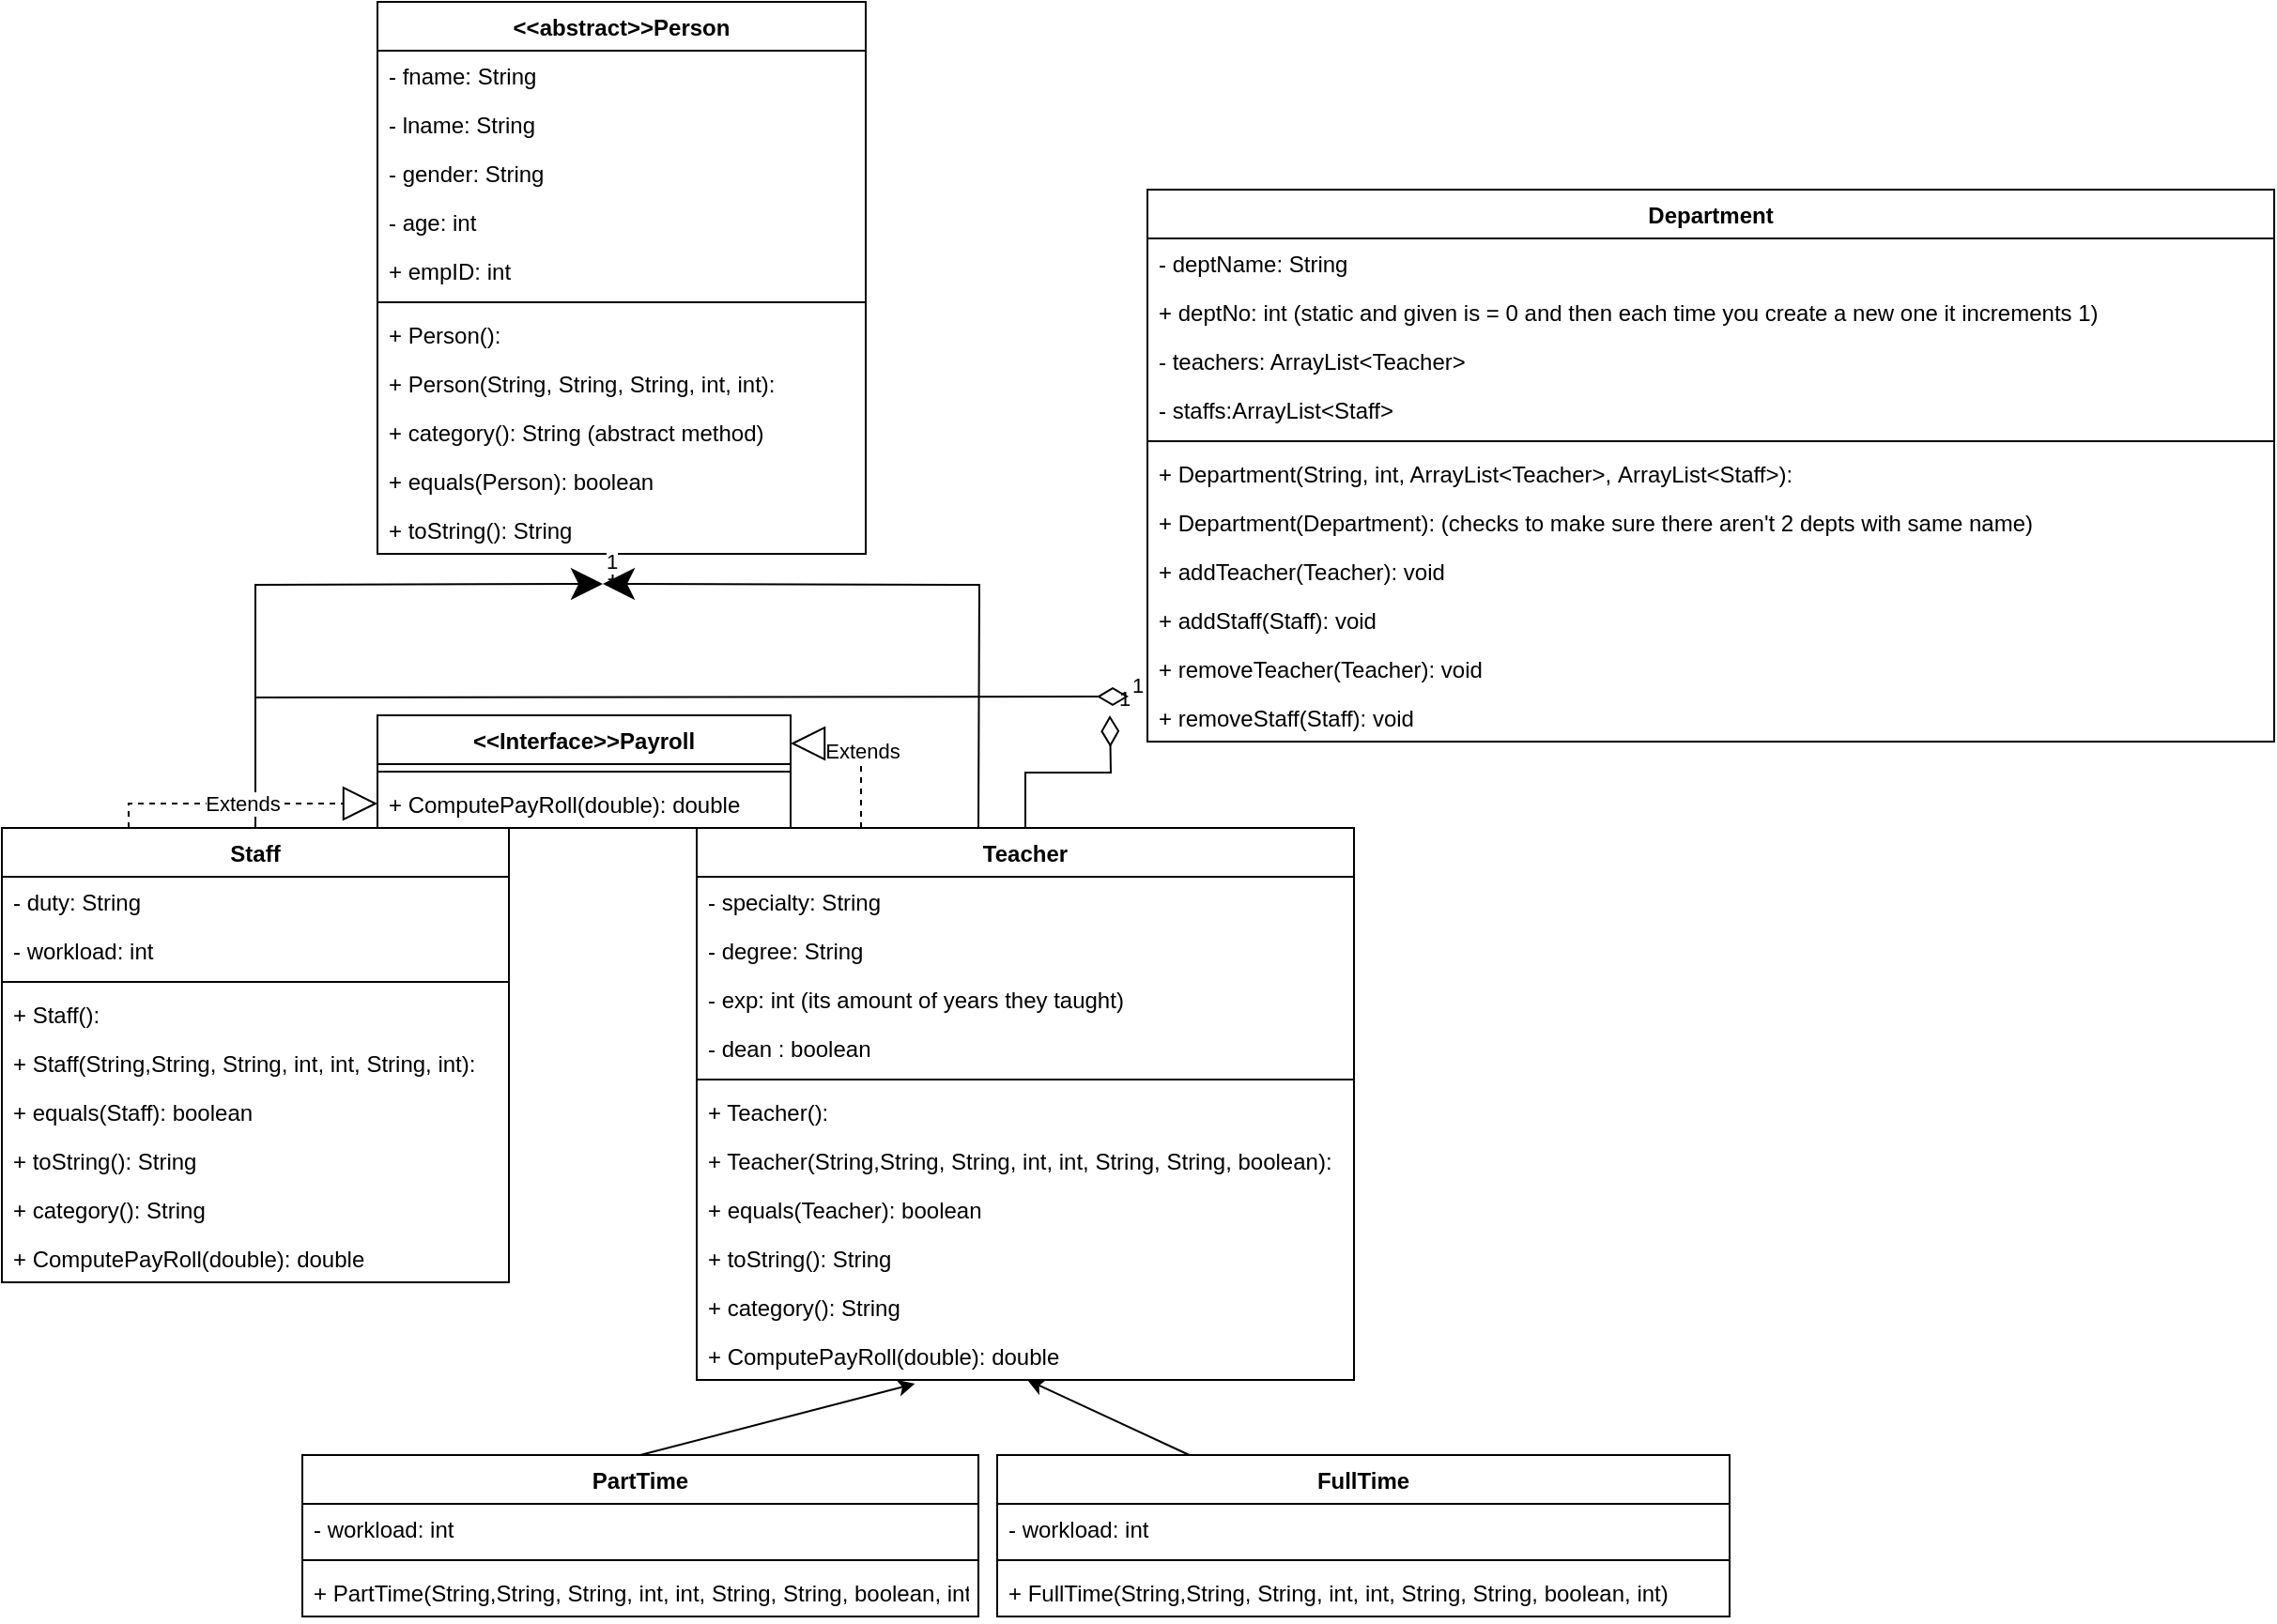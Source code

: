 <mxfile version="17.4.6" type="device"><diagram id="VxgWWcOgroWq-WylA3T-" name="Page-1"><mxGraphModel dx="1617" dy="885" grid="1" gridSize="10" guides="1" tooltips="1" connect="1" arrows="1" fold="1" page="1" pageScale="1" pageWidth="850" pageHeight="1100" math="0" shadow="0"><root><mxCell id="0"/><mxCell id="1" parent="0"/><mxCell id="XyqSoM_x_9QZpTxuaLXJ-1" value="Department" style="swimlane;fontStyle=1;align=center;verticalAlign=top;childLayout=stackLayout;horizontal=1;startSize=26;horizontalStack=0;resizeParent=1;resizeParentMax=0;resizeLast=0;collapsible=1;marginBottom=0;" parent="1" vertex="1"><mxGeometry x="760" y="460" width="600" height="294" as="geometry"/></mxCell><mxCell id="XyqSoM_x_9QZpTxuaLXJ-2" value="- deptName: String" style="text;strokeColor=none;fillColor=none;align=left;verticalAlign=top;spacingLeft=4;spacingRight=4;overflow=hidden;rotatable=0;points=[[0,0.5],[1,0.5]];portConstraint=eastwest;" parent="XyqSoM_x_9QZpTxuaLXJ-1" vertex="1"><mxGeometry y="26" width="600" height="26" as="geometry"/></mxCell><mxCell id="BYRZMQIGMq-iojsll17f-41" value="+ deptNo: int (static and given is = 0 and then each time you create a new one it increments 1)" style="text;strokeColor=none;fillColor=none;align=left;verticalAlign=top;spacingLeft=4;spacingRight=4;overflow=hidden;rotatable=0;points=[[0,0.5],[1,0.5]];portConstraint=eastwest;" parent="XyqSoM_x_9QZpTxuaLXJ-1" vertex="1"><mxGeometry y="52" width="600" height="26" as="geometry"/></mxCell><mxCell id="BYRZMQIGMq-iojsll17f-40" value="- teachers: ArrayList&lt;Teacher&gt;" style="text;strokeColor=none;fillColor=none;align=left;verticalAlign=top;spacingLeft=4;spacingRight=4;overflow=hidden;rotatable=0;points=[[0,0.5],[1,0.5]];portConstraint=eastwest;" parent="XyqSoM_x_9QZpTxuaLXJ-1" vertex="1"><mxGeometry y="78" width="600" height="26" as="geometry"/></mxCell><mxCell id="XyqSoM_x_9QZpTxuaLXJ-25" value="- staffs:ArrayList&lt;Staff&gt;" style="text;strokeColor=none;fillColor=none;align=left;verticalAlign=top;spacingLeft=4;spacingRight=4;overflow=hidden;rotatable=0;points=[[0,0.5],[1,0.5]];portConstraint=eastwest;" parent="XyqSoM_x_9QZpTxuaLXJ-1" vertex="1"><mxGeometry y="104" width="600" height="26" as="geometry"/></mxCell><mxCell id="XyqSoM_x_9QZpTxuaLXJ-3" value="" style="line;strokeWidth=1;fillColor=none;align=left;verticalAlign=middle;spacingTop=-1;spacingLeft=3;spacingRight=3;rotatable=0;labelPosition=right;points=[];portConstraint=eastwest;" parent="XyqSoM_x_9QZpTxuaLXJ-1" vertex="1"><mxGeometry y="130" width="600" height="8" as="geometry"/></mxCell><mxCell id="XyqSoM_x_9QZpTxuaLXJ-4" value="+ Department(String, int, ArrayList&lt;Teacher&gt;, ArrayList&lt;Staff&gt;):" style="text;strokeColor=none;fillColor=none;align=left;verticalAlign=top;spacingLeft=4;spacingRight=4;overflow=hidden;rotatable=0;points=[[0,0.5],[1,0.5]];portConstraint=eastwest;" parent="XyqSoM_x_9QZpTxuaLXJ-1" vertex="1"><mxGeometry y="138" width="600" height="26" as="geometry"/></mxCell><mxCell id="BYRZMQIGMq-iojsll17f-68" value="+ Department(Department): (checks to make sure there aren't 2 depts with same name) " style="text;strokeColor=none;fillColor=none;align=left;verticalAlign=top;spacingLeft=4;spacingRight=4;overflow=hidden;rotatable=0;points=[[0,0.5],[1,0.5]];portConstraint=eastwest;" parent="XyqSoM_x_9QZpTxuaLXJ-1" vertex="1"><mxGeometry y="164" width="600" height="26" as="geometry"/></mxCell><mxCell id="BYRZMQIGMq-iojsll17f-42" value="+ addTeacher(Teacher): void" style="text;strokeColor=none;fillColor=none;align=left;verticalAlign=top;spacingLeft=4;spacingRight=4;overflow=hidden;rotatable=0;points=[[0,0.5],[1,0.5]];portConstraint=eastwest;" parent="XyqSoM_x_9QZpTxuaLXJ-1" vertex="1"><mxGeometry y="190" width="600" height="26" as="geometry"/></mxCell><mxCell id="BYRZMQIGMq-iojsll17f-51" value="+ addStaff(Staff): void" style="text;strokeColor=none;fillColor=none;align=left;verticalAlign=top;spacingLeft=4;spacingRight=4;overflow=hidden;rotatable=0;points=[[0,0.5],[1,0.5]];portConstraint=eastwest;" parent="XyqSoM_x_9QZpTxuaLXJ-1" vertex="1"><mxGeometry y="216" width="600" height="26" as="geometry"/></mxCell><mxCell id="BYRZMQIGMq-iojsll17f-54" value="+ removeTeacher(Teacher): void" style="text;strokeColor=none;fillColor=none;align=left;verticalAlign=top;spacingLeft=4;spacingRight=4;overflow=hidden;rotatable=0;points=[[0,0.5],[1,0.5]];portConstraint=eastwest;" parent="XyqSoM_x_9QZpTxuaLXJ-1" vertex="1"><mxGeometry y="242" width="600" height="26" as="geometry"/></mxCell><mxCell id="BYRZMQIGMq-iojsll17f-52" value="+ removeStaff(Staff): void" style="text;strokeColor=none;fillColor=none;align=left;verticalAlign=top;spacingLeft=4;spacingRight=4;overflow=hidden;rotatable=0;points=[[0,0.5],[1,0.5]];portConstraint=eastwest;" parent="XyqSoM_x_9QZpTxuaLXJ-1" vertex="1"><mxGeometry y="268" width="600" height="26" as="geometry"/></mxCell><mxCell id="XyqSoM_x_9QZpTxuaLXJ-5" value="Teacher" style="swimlane;fontStyle=1;align=center;verticalAlign=top;childLayout=stackLayout;horizontal=1;startSize=26;horizontalStack=0;resizeParent=1;resizeParentMax=0;resizeLast=0;collapsible=1;marginBottom=0;" parent="1" vertex="1"><mxGeometry x="520" y="800" width="350" height="294" as="geometry"/></mxCell><mxCell id="XyqSoM_x_9QZpTxuaLXJ-6" value="- specialty: String&#10;" style="text;strokeColor=none;fillColor=none;align=left;verticalAlign=top;spacingLeft=4;spacingRight=4;overflow=hidden;rotatable=0;points=[[0,0.5],[1,0.5]];portConstraint=eastwest;" parent="XyqSoM_x_9QZpTxuaLXJ-5" vertex="1"><mxGeometry y="26" width="350" height="26" as="geometry"/></mxCell><mxCell id="XyqSoM_x_9QZpTxuaLXJ-26" value="- degree: String" style="text;strokeColor=none;fillColor=none;align=left;verticalAlign=top;spacingLeft=4;spacingRight=4;overflow=hidden;rotatable=0;points=[[0,0.5],[1,0.5]];portConstraint=eastwest;" parent="XyqSoM_x_9QZpTxuaLXJ-5" vertex="1"><mxGeometry y="52" width="350" height="26" as="geometry"/></mxCell><mxCell id="XyqSoM_x_9QZpTxuaLXJ-27" value="- exp: int (its amount of years they taught)" style="text;strokeColor=none;fillColor=none;align=left;verticalAlign=top;spacingLeft=4;spacingRight=4;overflow=hidden;rotatable=0;points=[[0,0.5],[1,0.5]];portConstraint=eastwest;" parent="XyqSoM_x_9QZpTxuaLXJ-5" vertex="1"><mxGeometry y="78" width="350" height="26" as="geometry"/></mxCell><mxCell id="nDFPu5RFVlAjqPUgpZbT-2" value="- dean : boolean" style="text;strokeColor=none;fillColor=none;align=left;verticalAlign=top;spacingLeft=4;spacingRight=4;overflow=hidden;rotatable=0;points=[[0,0.5],[1,0.5]];portConstraint=eastwest;" parent="XyqSoM_x_9QZpTxuaLXJ-5" vertex="1"><mxGeometry y="104" width="350" height="26" as="geometry"/></mxCell><mxCell id="XyqSoM_x_9QZpTxuaLXJ-7" value="" style="line;strokeWidth=1;fillColor=none;align=left;verticalAlign=middle;spacingTop=-1;spacingLeft=3;spacingRight=3;rotatable=0;labelPosition=right;points=[];portConstraint=eastwest;" parent="XyqSoM_x_9QZpTxuaLXJ-5" vertex="1"><mxGeometry y="130" width="350" height="8" as="geometry"/></mxCell><mxCell id="GQniGZ3pMQ1jmfaKyqM4-7" value="+ Teacher():" style="text;strokeColor=none;fillColor=none;align=left;verticalAlign=top;spacingLeft=4;spacingRight=4;overflow=hidden;rotatable=0;points=[[0,0.5],[1,0.5]];portConstraint=eastwest;" parent="XyqSoM_x_9QZpTxuaLXJ-5" vertex="1"><mxGeometry y="138" width="350" height="26" as="geometry"/></mxCell><mxCell id="BYRZMQIGMq-iojsll17f-20" value="+ Teacher(String,String, String, int, int, String, String, boolean):" style="text;strokeColor=none;fillColor=none;align=left;verticalAlign=top;spacingLeft=4;spacingRight=4;overflow=hidden;rotatable=0;points=[[0,0.5],[1,0.5]];portConstraint=eastwest;" parent="XyqSoM_x_9QZpTxuaLXJ-5" vertex="1"><mxGeometry y="164" width="350" height="26" as="geometry"/></mxCell><mxCell id="GQniGZ3pMQ1jmfaKyqM4-4" value="+ equals(Teacher): boolean" style="text;strokeColor=none;fillColor=none;align=left;verticalAlign=top;spacingLeft=4;spacingRight=4;overflow=hidden;rotatable=0;points=[[0,0.5],[1,0.5]];portConstraint=eastwest;" parent="XyqSoM_x_9QZpTxuaLXJ-5" vertex="1"><mxGeometry y="190" width="350" height="26" as="geometry"/></mxCell><mxCell id="GQniGZ3pMQ1jmfaKyqM4-3" value="+ toString(): String" style="text;strokeColor=none;fillColor=none;align=left;verticalAlign=top;spacingLeft=4;spacingRight=4;overflow=hidden;rotatable=0;points=[[0,0.5],[1,0.5]];portConstraint=eastwest;" parent="XyqSoM_x_9QZpTxuaLXJ-5" vertex="1"><mxGeometry y="216" width="350" height="26" as="geometry"/></mxCell><mxCell id="GQniGZ3pMQ1jmfaKyqM4-5" value="+ category(): String" style="text;strokeColor=none;fillColor=none;align=left;verticalAlign=top;spacingLeft=4;spacingRight=4;overflow=hidden;rotatable=0;points=[[0,0.5],[1,0.5]];portConstraint=eastwest;" parent="XyqSoM_x_9QZpTxuaLXJ-5" vertex="1"><mxGeometry y="242" width="350" height="26" as="geometry"/></mxCell><mxCell id="XyqSoM_x_9QZpTxuaLXJ-8" value="+ ComputePayRoll(double): double" style="text;strokeColor=none;fillColor=none;align=left;verticalAlign=top;spacingLeft=4;spacingRight=4;overflow=hidden;rotatable=0;points=[[0,0.5],[1,0.5]];portConstraint=eastwest;" parent="XyqSoM_x_9QZpTxuaLXJ-5" vertex="1"><mxGeometry y="268" width="350" height="26" as="geometry"/></mxCell><mxCell id="XyqSoM_x_9QZpTxuaLXJ-13" value="&lt;&lt;abstract&gt;&gt;Person" style="swimlane;fontStyle=1;align=center;verticalAlign=top;childLayout=stackLayout;horizontal=1;startSize=26;horizontalStack=0;resizeParent=1;resizeParentMax=0;resizeLast=0;collapsible=1;marginBottom=0;" parent="1" vertex="1"><mxGeometry x="350" y="360" width="260" height="294" as="geometry"/></mxCell><mxCell id="XyqSoM_x_9QZpTxuaLXJ-40" value="- fname: String" style="text;strokeColor=none;fillColor=none;align=left;verticalAlign=top;spacingLeft=4;spacingRight=4;overflow=hidden;rotatable=0;points=[[0,0.5],[1,0.5]];portConstraint=eastwest;" parent="XyqSoM_x_9QZpTxuaLXJ-13" vertex="1"><mxGeometry y="26" width="260" height="26" as="geometry"/></mxCell><mxCell id="XyqSoM_x_9QZpTxuaLXJ-38" value="- lname: String" style="text;strokeColor=none;fillColor=none;align=left;verticalAlign=top;spacingLeft=4;spacingRight=4;overflow=hidden;rotatable=0;points=[[0,0.5],[1,0.5]];portConstraint=eastwest;" parent="XyqSoM_x_9QZpTxuaLXJ-13" vertex="1"><mxGeometry y="52" width="260" height="26" as="geometry"/></mxCell><mxCell id="XyqSoM_x_9QZpTxuaLXJ-39" value="- gender: String" style="text;strokeColor=none;fillColor=none;align=left;verticalAlign=top;spacingLeft=4;spacingRight=4;overflow=hidden;rotatable=0;points=[[0,0.5],[1,0.5]];portConstraint=eastwest;" parent="XyqSoM_x_9QZpTxuaLXJ-13" vertex="1"><mxGeometry y="78" width="260" height="26" as="geometry"/></mxCell><mxCell id="XyqSoM_x_9QZpTxuaLXJ-14" value="- age: int" style="text;strokeColor=none;fillColor=none;align=left;verticalAlign=top;spacingLeft=4;spacingRight=4;overflow=hidden;rotatable=0;points=[[0,0.5],[1,0.5]];portConstraint=eastwest;" parent="XyqSoM_x_9QZpTxuaLXJ-13" vertex="1"><mxGeometry y="104" width="260" height="26" as="geometry"/></mxCell><mxCell id="nDFPu5RFVlAjqPUgpZbT-1" value="+ empID: int" style="text;strokeColor=none;fillColor=none;align=left;verticalAlign=top;spacingLeft=4;spacingRight=4;overflow=hidden;rotatable=0;points=[[0,0.5],[1,0.5]];portConstraint=eastwest;" parent="XyqSoM_x_9QZpTxuaLXJ-13" vertex="1"><mxGeometry y="130" width="260" height="26" as="geometry"/></mxCell><mxCell id="XyqSoM_x_9QZpTxuaLXJ-15" value="" style="line;strokeWidth=1;fillColor=none;align=left;verticalAlign=middle;spacingTop=-1;spacingLeft=3;spacingRight=3;rotatable=0;labelPosition=right;points=[];portConstraint=eastwest;" parent="XyqSoM_x_9QZpTxuaLXJ-13" vertex="1"><mxGeometry y="156" width="260" height="8" as="geometry"/></mxCell><mxCell id="BYRZMQIGMq-iojsll17f-16" value="+ Person():" style="text;strokeColor=none;fillColor=none;align=left;verticalAlign=top;spacingLeft=4;spacingRight=4;overflow=hidden;rotatable=0;points=[[0,0.5],[1,0.5]];portConstraint=eastwest;" parent="XyqSoM_x_9QZpTxuaLXJ-13" vertex="1"><mxGeometry y="164" width="260" height="26" as="geometry"/></mxCell><mxCell id="BYRZMQIGMq-iojsll17f-17" value="+ Person(String, String, String, int, int):" style="text;strokeColor=none;fillColor=none;align=left;verticalAlign=top;spacingLeft=4;spacingRight=4;overflow=hidden;rotatable=0;points=[[0,0.5],[1,0.5]];portConstraint=eastwest;" parent="XyqSoM_x_9QZpTxuaLXJ-13" vertex="1"><mxGeometry y="190" width="260" height="26" as="geometry"/></mxCell><mxCell id="XyqSoM_x_9QZpTxuaLXJ-16" value="+ category(): String (abstract method)" style="text;strokeColor=none;fillColor=none;align=left;verticalAlign=top;spacingLeft=4;spacingRight=4;overflow=hidden;rotatable=0;points=[[0,0.5],[1,0.5]];portConstraint=eastwest;" parent="XyqSoM_x_9QZpTxuaLXJ-13" vertex="1"><mxGeometry y="216" width="260" height="26" as="geometry"/></mxCell><mxCell id="GQniGZ3pMQ1jmfaKyqM4-2" value="+ equals(Person): boolean" style="text;strokeColor=none;fillColor=none;align=left;verticalAlign=top;spacingLeft=4;spacingRight=4;overflow=hidden;rotatable=0;points=[[0,0.5],[1,0.5]];portConstraint=eastwest;" parent="XyqSoM_x_9QZpTxuaLXJ-13" vertex="1"><mxGeometry y="242" width="260" height="26" as="geometry"/></mxCell><mxCell id="GQniGZ3pMQ1jmfaKyqM4-1" value="+ toString(): String" style="text;strokeColor=none;fillColor=none;align=left;verticalAlign=top;spacingLeft=4;spacingRight=4;overflow=hidden;rotatable=0;points=[[0,0.5],[1,0.5]];portConstraint=eastwest;" parent="XyqSoM_x_9QZpTxuaLXJ-13" vertex="1"><mxGeometry y="268" width="260" height="26" as="geometry"/></mxCell><mxCell id="XyqSoM_x_9QZpTxuaLXJ-17" value="Staff" style="swimlane;fontStyle=1;align=center;verticalAlign=top;childLayout=stackLayout;horizontal=1;startSize=26;horizontalStack=0;resizeParent=1;resizeParentMax=0;resizeLast=0;collapsible=1;marginBottom=0;" parent="1" vertex="1"><mxGeometry x="150" y="800" width="270" height="242" as="geometry"/></mxCell><mxCell id="XyqSoM_x_9QZpTxuaLXJ-18" value="- duty: String" style="text;strokeColor=none;fillColor=none;align=left;verticalAlign=top;spacingLeft=4;spacingRight=4;overflow=hidden;rotatable=0;points=[[0,0.5],[1,0.5]];portConstraint=eastwest;" parent="XyqSoM_x_9QZpTxuaLXJ-17" vertex="1"><mxGeometry y="26" width="270" height="26" as="geometry"/></mxCell><mxCell id="XyqSoM_x_9QZpTxuaLXJ-28" value="- workload: int&#10;" style="text;strokeColor=none;fillColor=none;align=left;verticalAlign=top;spacingLeft=4;spacingRight=4;overflow=hidden;rotatable=0;points=[[0,0.5],[1,0.5]];portConstraint=eastwest;" parent="XyqSoM_x_9QZpTxuaLXJ-17" vertex="1"><mxGeometry y="52" width="270" height="26" as="geometry"/></mxCell><mxCell id="XyqSoM_x_9QZpTxuaLXJ-19" value="" style="line;strokeWidth=1;fillColor=none;align=left;verticalAlign=middle;spacingTop=-1;spacingLeft=3;spacingRight=3;rotatable=0;labelPosition=right;points=[];portConstraint=eastwest;" parent="XyqSoM_x_9QZpTxuaLXJ-17" vertex="1"><mxGeometry y="78" width="270" height="8" as="geometry"/></mxCell><mxCell id="GQniGZ3pMQ1jmfaKyqM4-14" value="+ Staff():" style="text;strokeColor=none;fillColor=none;align=left;verticalAlign=top;spacingLeft=4;spacingRight=4;overflow=hidden;rotatable=0;points=[[0,0.5],[1,0.5]];portConstraint=eastwest;" parent="XyqSoM_x_9QZpTxuaLXJ-17" vertex="1"><mxGeometry y="86" width="270" height="26" as="geometry"/></mxCell><mxCell id="BYRZMQIGMq-iojsll17f-32" value="+ Staff(String,String, String, int, int, String, int):" style="text;strokeColor=none;fillColor=none;align=left;verticalAlign=top;spacingLeft=4;spacingRight=4;overflow=hidden;rotatable=0;points=[[0,0.5],[1,0.5]];portConstraint=eastwest;" parent="XyqSoM_x_9QZpTxuaLXJ-17" vertex="1"><mxGeometry y="112" width="270" height="26" as="geometry"/></mxCell><mxCell id="GQniGZ3pMQ1jmfaKyqM4-13" value="+ equals(Staff): boolean" style="text;strokeColor=none;fillColor=none;align=left;verticalAlign=top;spacingLeft=4;spacingRight=4;overflow=hidden;rotatable=0;points=[[0,0.5],[1,0.5]];portConstraint=eastwest;" parent="XyqSoM_x_9QZpTxuaLXJ-17" vertex="1"><mxGeometry y="138" width="270" height="26" as="geometry"/></mxCell><mxCell id="GQniGZ3pMQ1jmfaKyqM4-12" value="+ toString(): String" style="text;strokeColor=none;fillColor=none;align=left;verticalAlign=top;spacingLeft=4;spacingRight=4;overflow=hidden;rotatable=0;points=[[0,0.5],[1,0.5]];portConstraint=eastwest;" parent="XyqSoM_x_9QZpTxuaLXJ-17" vertex="1"><mxGeometry y="164" width="270" height="26" as="geometry"/></mxCell><mxCell id="BYRZMQIGMq-iojsll17f-39" value="+ category(): String" style="text;strokeColor=none;fillColor=none;align=left;verticalAlign=top;spacingLeft=4;spacingRight=4;overflow=hidden;rotatable=0;points=[[0,0.5],[1,0.5]];portConstraint=eastwest;" parent="XyqSoM_x_9QZpTxuaLXJ-17" vertex="1"><mxGeometry y="190" width="270" height="26" as="geometry"/></mxCell><mxCell id="XyqSoM_x_9QZpTxuaLXJ-20" value="+ ComputePayRoll(double): double" style="text;strokeColor=none;fillColor=none;align=left;verticalAlign=top;spacingLeft=4;spacingRight=4;overflow=hidden;rotatable=0;points=[[0,0.5],[1,0.5]];portConstraint=eastwest;" parent="XyqSoM_x_9QZpTxuaLXJ-17" vertex="1"><mxGeometry y="216" width="270" height="26" as="geometry"/></mxCell><mxCell id="XyqSoM_x_9QZpTxuaLXJ-21" value="&lt;&lt;Interface&gt;&gt;Payroll" style="swimlane;fontStyle=1;align=center;verticalAlign=top;childLayout=stackLayout;horizontal=1;startSize=26;horizontalStack=0;resizeParent=1;resizeParentMax=0;resizeLast=0;collapsible=1;marginBottom=0;" parent="1" vertex="1"><mxGeometry x="350" y="740" width="220" height="60" as="geometry"/></mxCell><mxCell id="XyqSoM_x_9QZpTxuaLXJ-23" value="" style="line;strokeWidth=1;fillColor=none;align=left;verticalAlign=middle;spacingTop=-1;spacingLeft=3;spacingRight=3;rotatable=0;labelPosition=right;points=[];portConstraint=eastwest;" parent="XyqSoM_x_9QZpTxuaLXJ-21" vertex="1"><mxGeometry y="26" width="220" height="8" as="geometry"/></mxCell><mxCell id="XyqSoM_x_9QZpTxuaLXJ-24" value="+ ComputePayRoll(double): double" style="text;strokeColor=none;fillColor=none;align=left;verticalAlign=top;spacingLeft=4;spacingRight=4;overflow=hidden;rotatable=0;points=[[0,0.5],[1,0.5]];portConstraint=eastwest;" parent="XyqSoM_x_9QZpTxuaLXJ-21" vertex="1"><mxGeometry y="34" width="220" height="26" as="geometry"/></mxCell><mxCell id="9-ZMQfpEBbkm0B-nSr_p-2" value="1" style="endArrow=none;html=1;endSize=12;startArrow=diamondThin;startSize=14;startFill=0;align=left;verticalAlign=bottom;rounded=0;entryX=0.5;entryY=0;entryDx=0;entryDy=0;endFill=0;edgeStyle=orthogonalEdgeStyle;" parent="1" target="XyqSoM_x_9QZpTxuaLXJ-5" edge="1"><mxGeometry x="-1" y="3" relative="1" as="geometry"><mxPoint x="740" y="740" as="sourcePoint"/><mxPoint x="1120" y="730" as="targetPoint"/></mxGeometry></mxCell><mxCell id="9-ZMQfpEBbkm0B-nSr_p-3" value="1" style="endArrow=none;html=1;endSize=12;startArrow=diamondThin;startSize=14;startFill=0;edgeStyle=orthogonalEdgeStyle;align=left;verticalAlign=bottom;rounded=0;entryX=0.5;entryY=0;entryDx=0;entryDy=0;endFill=0;" parent="1" target="XyqSoM_x_9QZpTxuaLXJ-17" edge="1"><mxGeometry x="-1" y="3" relative="1" as="geometry"><mxPoint x="750" y="730" as="sourcePoint"/><mxPoint x="240" y="776.94" as="targetPoint"/></mxGeometry></mxCell><mxCell id="9-ZMQfpEBbkm0B-nSr_p-4" value="1" style="endArrow=none;html=1;endSize=12;startArrow=classic;startSize=14;startFill=1;edgeStyle=orthogonalEdgeStyle;align=left;verticalAlign=bottom;rounded=0;entryX=0.5;entryY=0;entryDx=0;entryDy=0;endFill=0;" parent="1" target="XyqSoM_x_9QZpTxuaLXJ-17" edge="1"><mxGeometry x="-1" y="3" relative="1" as="geometry"><mxPoint x="470" y="670" as="sourcePoint"/><mxPoint x="435" y="820.0" as="targetPoint"/></mxGeometry></mxCell><mxCell id="9-ZMQfpEBbkm0B-nSr_p-5" value="1" style="endArrow=none;html=1;endSize=12;startArrow=classic;startSize=14;startFill=1;edgeStyle=orthogonalEdgeStyle;align=left;verticalAlign=bottom;rounded=0;endFill=0;" parent="1" edge="1"><mxGeometry x="-1" y="3" relative="1" as="geometry"><mxPoint x="470" y="670" as="sourcePoint"/><mxPoint x="670" y="800" as="targetPoint"/></mxGeometry></mxCell><mxCell id="9-ZMQfpEBbkm0B-nSr_p-8" value="Extends" style="endArrow=block;endSize=16;endFill=0;html=1;rounded=0;dashed=1;entryX=0;entryY=0.5;entryDx=0;entryDy=0;exitX=0.25;exitY=0;exitDx=0;exitDy=0;edgeStyle=orthogonalEdgeStyle;" parent="1" source="XyqSoM_x_9QZpTxuaLXJ-17" target="XyqSoM_x_9QZpTxuaLXJ-24" edge="1"><mxGeometry width="160" relative="1" as="geometry"><mxPoint x="70" y="730" as="sourcePoint"/><mxPoint x="230" y="730" as="targetPoint"/></mxGeometry></mxCell><mxCell id="9-ZMQfpEBbkm0B-nSr_p-9" value="Extends" style="endArrow=block;endSize=16;endFill=0;html=1;rounded=0;dashed=1;edgeStyle=orthogonalEdgeStyle;exitX=0.25;exitY=0;exitDx=0;exitDy=0;entryX=1;entryY=0.25;entryDx=0;entryDy=0;" parent="1" source="XyqSoM_x_9QZpTxuaLXJ-5" edge="1" target="XyqSoM_x_9QZpTxuaLXJ-21"><mxGeometry width="160" relative="1" as="geometry"><mxPoint x="730" y="740" as="sourcePoint"/><mxPoint x="180" y="670" as="targetPoint"/></mxGeometry></mxCell><mxCell id="lXuXHuCw7oH5Qiat79d6-1" style="rounded=0;orthogonalLoop=1;jettySize=auto;html=1;exitX=0.5;exitY=0;exitDx=0;exitDy=0;entryX=0.332;entryY=1.077;entryDx=0;entryDy=0;entryPerimeter=0;" parent="1" source="nDFPu5RFVlAjqPUgpZbT-5" target="XyqSoM_x_9QZpTxuaLXJ-8" edge="1"><mxGeometry relative="1" as="geometry"/></mxCell><mxCell id="nDFPu5RFVlAjqPUgpZbT-5" value="PartTime" style="swimlane;fontStyle=1;align=center;verticalAlign=top;childLayout=stackLayout;horizontal=1;startSize=26;horizontalStack=0;resizeParent=1;resizeParentMax=0;resizeLast=0;collapsible=1;marginBottom=0;" parent="1" vertex="1"><mxGeometry x="310" y="1134" width="360" height="86" as="geometry"/></mxCell><mxCell id="nDFPu5RFVlAjqPUgpZbT-7" value="- workload: int&#10;" style="text;strokeColor=none;fillColor=none;align=left;verticalAlign=top;spacingLeft=4;spacingRight=4;overflow=hidden;rotatable=0;points=[[0,0.5],[1,0.5]];portConstraint=eastwest;" parent="nDFPu5RFVlAjqPUgpZbT-5" vertex="1"><mxGeometry y="26" width="360" height="26" as="geometry"/></mxCell><mxCell id="nDFPu5RFVlAjqPUgpZbT-8" value="" style="line;strokeWidth=1;fillColor=none;align=left;verticalAlign=middle;spacingTop=-1;spacingLeft=3;spacingRight=3;rotatable=0;labelPosition=right;points=[];portConstraint=eastwest;" parent="nDFPu5RFVlAjqPUgpZbT-5" vertex="1"><mxGeometry y="52" width="360" height="8" as="geometry"/></mxCell><mxCell id="nDFPu5RFVlAjqPUgpZbT-15" value="+ PartTime(String,String, String, int, int, String, String, boolean, int)" style="text;strokeColor=none;fillColor=none;align=left;verticalAlign=top;spacingLeft=4;spacingRight=4;overflow=hidden;rotatable=0;points=[[0,0.5],[1,0.5]];portConstraint=eastwest;" parent="nDFPu5RFVlAjqPUgpZbT-5" vertex="1"><mxGeometry y="60" width="360" height="26" as="geometry"/></mxCell><mxCell id="lXuXHuCw7oH5Qiat79d6-2" style="rounded=0;orthogonalLoop=1;jettySize=auto;html=1;entryX=0.503;entryY=1;entryDx=0;entryDy=0;entryPerimeter=0;" parent="1" source="nDFPu5RFVlAjqPUgpZbT-16" target="XyqSoM_x_9QZpTxuaLXJ-8" edge="1"><mxGeometry relative="1" as="geometry"/></mxCell><mxCell id="nDFPu5RFVlAjqPUgpZbT-16" value="FullTime" style="swimlane;fontStyle=1;align=center;verticalAlign=top;childLayout=stackLayout;horizontal=1;startSize=26;horizontalStack=0;resizeParent=1;resizeParentMax=0;resizeLast=0;collapsible=1;marginBottom=0;" parent="1" vertex="1"><mxGeometry x="680" y="1134" width="390" height="86" as="geometry"/></mxCell><mxCell id="nDFPu5RFVlAjqPUgpZbT-17" value="- workload: int&#10;" style="text;strokeColor=none;fillColor=none;align=left;verticalAlign=top;spacingLeft=4;spacingRight=4;overflow=hidden;rotatable=0;points=[[0,0.5],[1,0.5]];portConstraint=eastwest;" parent="nDFPu5RFVlAjqPUgpZbT-16" vertex="1"><mxGeometry y="26" width="390" height="26" as="geometry"/></mxCell><mxCell id="nDFPu5RFVlAjqPUgpZbT-19" value="" style="line;strokeWidth=1;fillColor=none;align=left;verticalAlign=middle;spacingTop=-1;spacingLeft=3;spacingRight=3;rotatable=0;labelPosition=right;points=[];portConstraint=eastwest;" parent="nDFPu5RFVlAjqPUgpZbT-16" vertex="1"><mxGeometry y="52" width="390" height="8" as="geometry"/></mxCell><mxCell id="nDFPu5RFVlAjqPUgpZbT-26" value="+ FullTime(String,String, String, int, int, String, String, boolean, int)" style="text;strokeColor=none;fillColor=none;align=left;verticalAlign=top;spacingLeft=4;spacingRight=4;overflow=hidden;rotatable=0;points=[[0,0.5],[1,0.5]];portConstraint=eastwest;" parent="nDFPu5RFVlAjqPUgpZbT-16" vertex="1"><mxGeometry y="60" width="390" height="26" as="geometry"/></mxCell></root></mxGraphModel></diagram></mxfile>